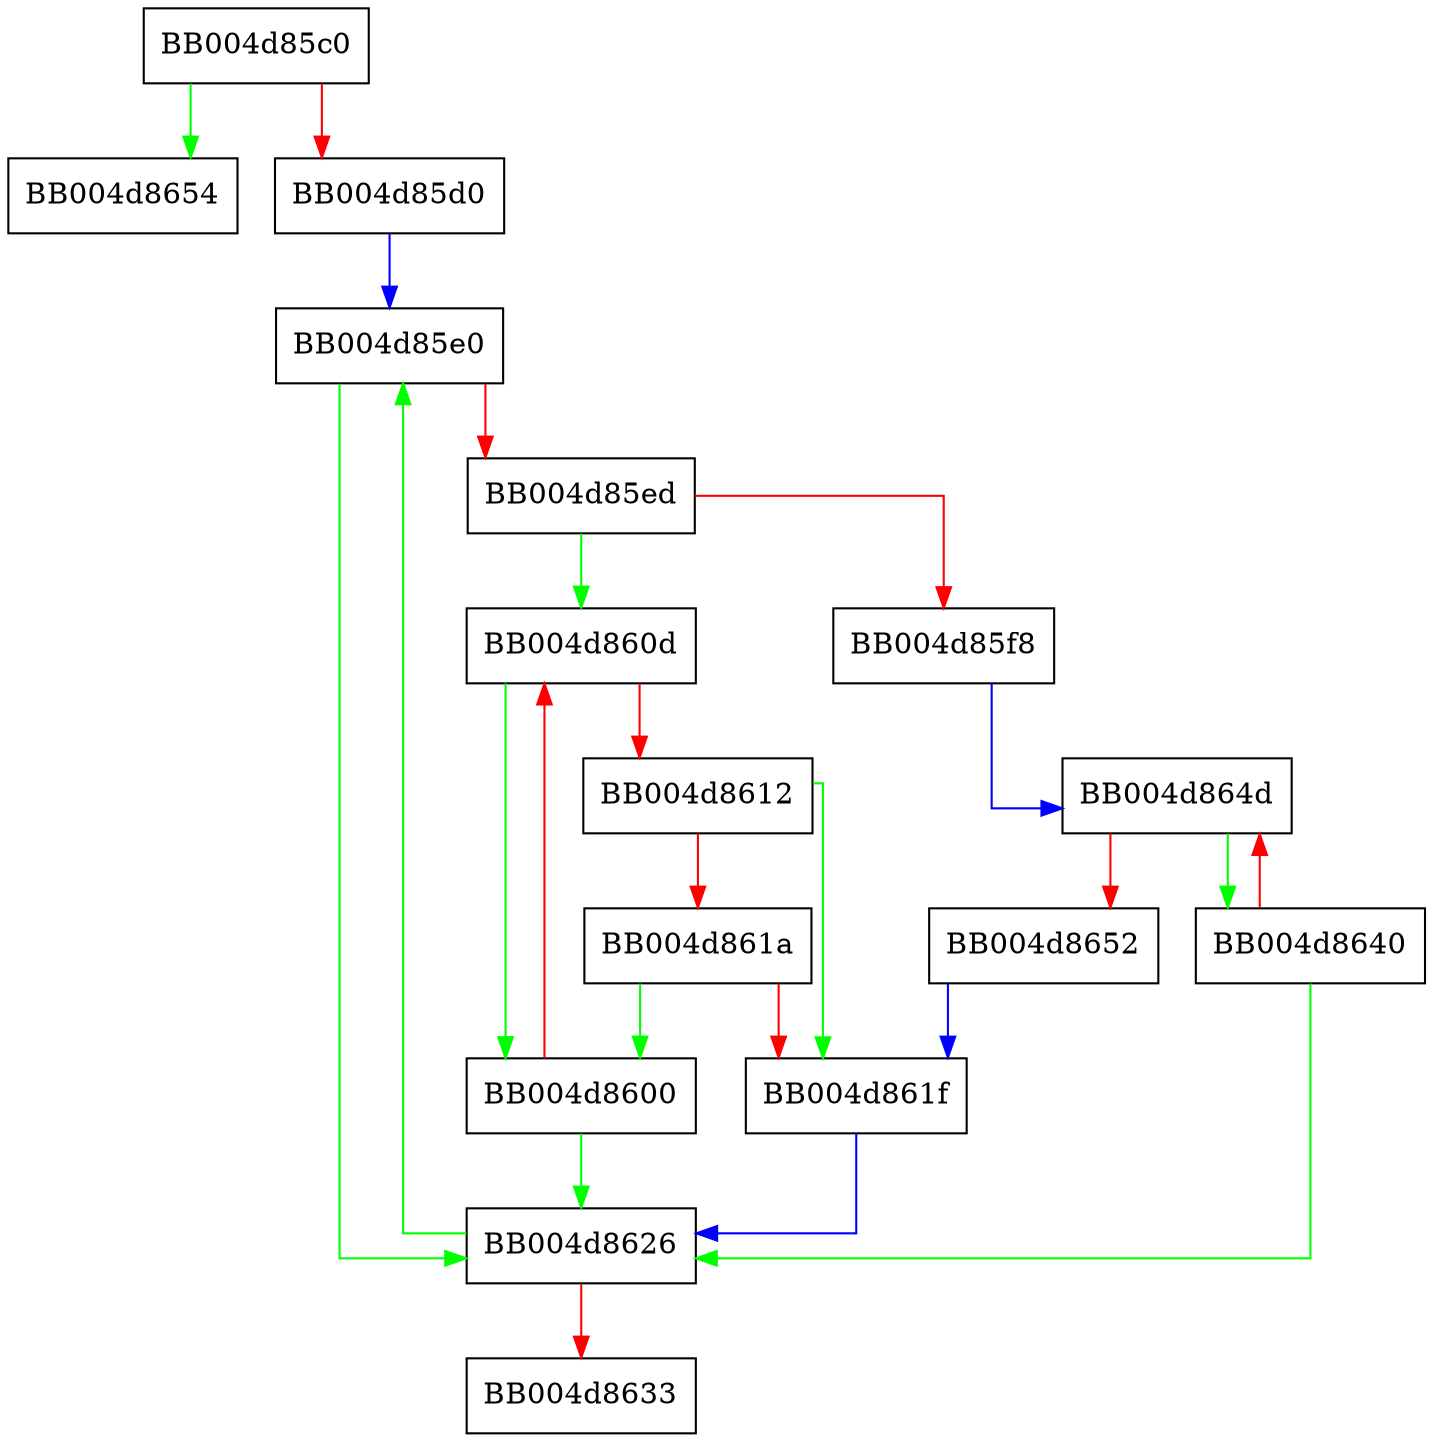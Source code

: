 digraph custom_exts_copy_flags {
  node [shape="box"];
  graph [splines=ortho];
  BB004d85c0 -> BB004d8654 [color="green"];
  BB004d85c0 -> BB004d85d0 [color="red"];
  BB004d85d0 -> BB004d85e0 [color="blue"];
  BB004d85e0 -> BB004d8626 [color="green"];
  BB004d85e0 -> BB004d85ed [color="red"];
  BB004d85ed -> BB004d860d [color="green"];
  BB004d85ed -> BB004d85f8 [color="red"];
  BB004d85f8 -> BB004d864d [color="blue"];
  BB004d8600 -> BB004d8626 [color="green"];
  BB004d8600 -> BB004d860d [color="red"];
  BB004d860d -> BB004d8600 [color="green"];
  BB004d860d -> BB004d8612 [color="red"];
  BB004d8612 -> BB004d861f [color="green"];
  BB004d8612 -> BB004d861a [color="red"];
  BB004d861a -> BB004d8600 [color="green"];
  BB004d861a -> BB004d861f [color="red"];
  BB004d861f -> BB004d8626 [color="blue"];
  BB004d8626 -> BB004d85e0 [color="green"];
  BB004d8626 -> BB004d8633 [color="red"];
  BB004d8640 -> BB004d8626 [color="green"];
  BB004d8640 -> BB004d864d [color="red"];
  BB004d864d -> BB004d8640 [color="green"];
  BB004d864d -> BB004d8652 [color="red"];
  BB004d8652 -> BB004d861f [color="blue"];
}